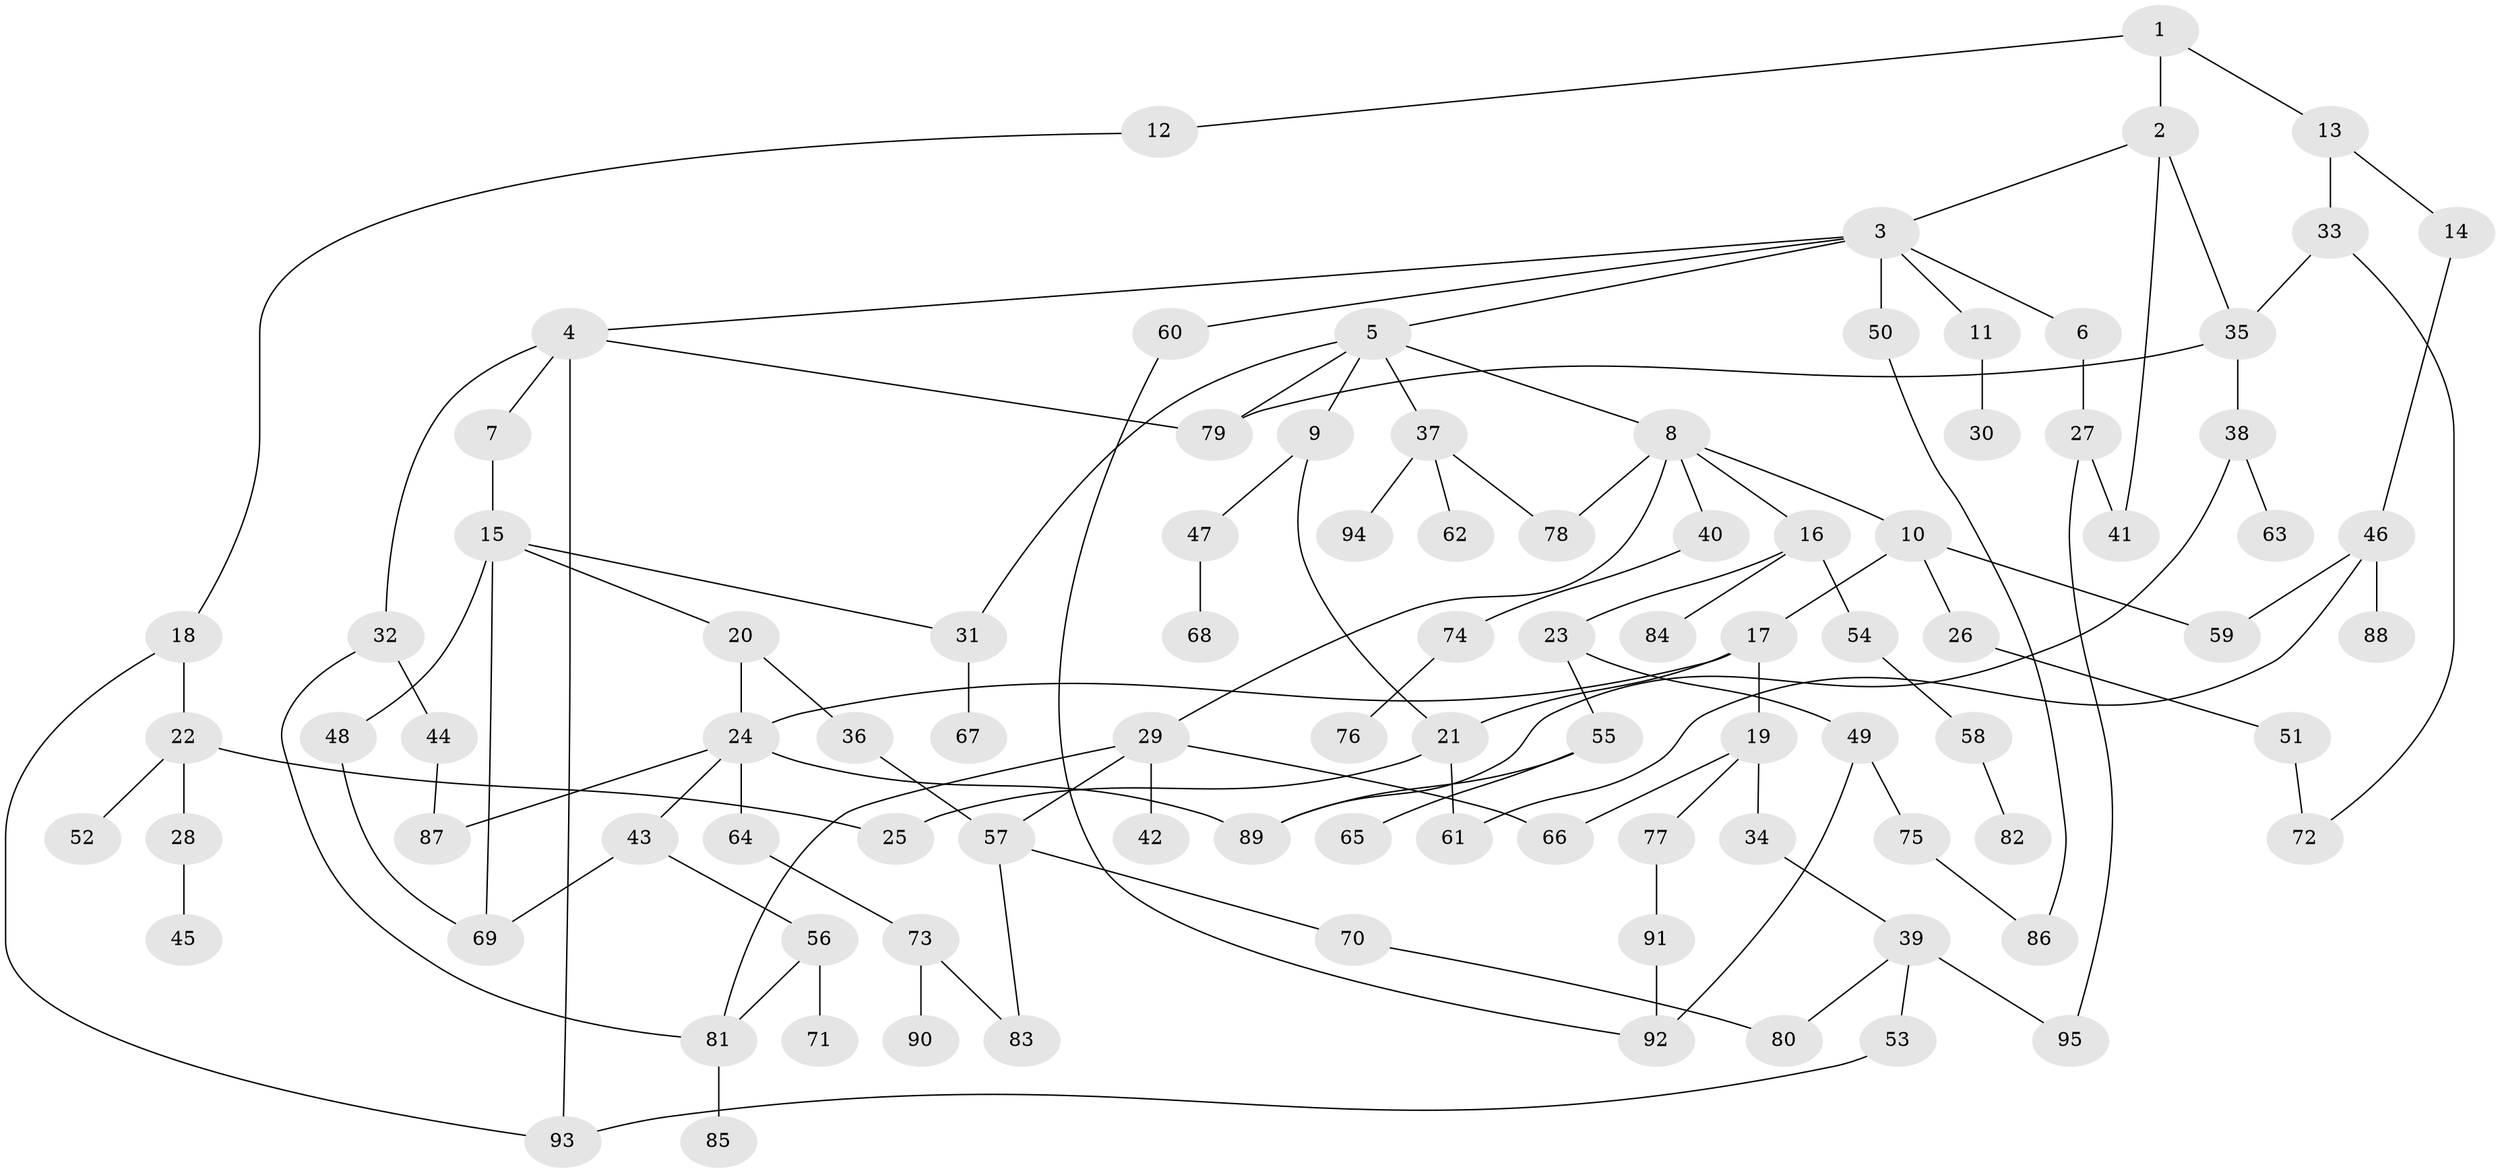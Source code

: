// coarse degree distribution, {4: 0.18032786885245902, 10: 0.01639344262295082, 7: 0.03278688524590164, 2: 0.3442622950819672, 6: 0.03278688524590164, 5: 0.06557377049180328, 1: 0.21311475409836064, 3: 0.11475409836065574}
// Generated by graph-tools (version 1.1) at 2025/51/02/27/25 19:51:40]
// undirected, 95 vertices, 123 edges
graph export_dot {
graph [start="1"]
  node [color=gray90,style=filled];
  1;
  2;
  3;
  4;
  5;
  6;
  7;
  8;
  9;
  10;
  11;
  12;
  13;
  14;
  15;
  16;
  17;
  18;
  19;
  20;
  21;
  22;
  23;
  24;
  25;
  26;
  27;
  28;
  29;
  30;
  31;
  32;
  33;
  34;
  35;
  36;
  37;
  38;
  39;
  40;
  41;
  42;
  43;
  44;
  45;
  46;
  47;
  48;
  49;
  50;
  51;
  52;
  53;
  54;
  55;
  56;
  57;
  58;
  59;
  60;
  61;
  62;
  63;
  64;
  65;
  66;
  67;
  68;
  69;
  70;
  71;
  72;
  73;
  74;
  75;
  76;
  77;
  78;
  79;
  80;
  81;
  82;
  83;
  84;
  85;
  86;
  87;
  88;
  89;
  90;
  91;
  92;
  93;
  94;
  95;
  1 -- 2;
  1 -- 12;
  1 -- 13;
  2 -- 3;
  2 -- 41;
  2 -- 35;
  3 -- 4;
  3 -- 5;
  3 -- 6;
  3 -- 11;
  3 -- 50;
  3 -- 60;
  4 -- 7;
  4 -- 32;
  4 -- 93;
  4 -- 79;
  5 -- 8;
  5 -- 9;
  5 -- 37;
  5 -- 79;
  5 -- 31;
  6 -- 27;
  7 -- 15;
  8 -- 10;
  8 -- 16;
  8 -- 29;
  8 -- 40;
  8 -- 78;
  9 -- 21;
  9 -- 47;
  10 -- 17;
  10 -- 26;
  10 -- 59;
  11 -- 30;
  12 -- 18;
  13 -- 14;
  13 -- 33;
  14 -- 46;
  15 -- 20;
  15 -- 31;
  15 -- 48;
  15 -- 69;
  16 -- 23;
  16 -- 54;
  16 -- 84;
  17 -- 19;
  17 -- 24;
  17 -- 21;
  18 -- 22;
  18 -- 93;
  19 -- 34;
  19 -- 66;
  19 -- 77;
  20 -- 36;
  20 -- 24;
  21 -- 61;
  21 -- 25;
  22 -- 25;
  22 -- 28;
  22 -- 52;
  23 -- 49;
  23 -- 55;
  24 -- 43;
  24 -- 64;
  24 -- 87;
  24 -- 89;
  26 -- 51;
  27 -- 95;
  27 -- 41;
  28 -- 45;
  29 -- 42;
  29 -- 57;
  29 -- 81;
  29 -- 66;
  31 -- 67;
  32 -- 44;
  32 -- 81;
  33 -- 35;
  33 -- 72;
  34 -- 39;
  35 -- 38;
  35 -- 79;
  36 -- 57;
  37 -- 62;
  37 -- 94;
  37 -- 78;
  38 -- 63;
  38 -- 89;
  39 -- 53;
  39 -- 95;
  39 -- 80;
  40 -- 74;
  43 -- 56;
  43 -- 69;
  44 -- 87;
  46 -- 59;
  46 -- 61;
  46 -- 88;
  47 -- 68;
  48 -- 69;
  49 -- 75;
  49 -- 92;
  50 -- 86;
  51 -- 72;
  53 -- 93;
  54 -- 58;
  55 -- 65;
  55 -- 89;
  56 -- 71;
  56 -- 81;
  57 -- 70;
  57 -- 83;
  58 -- 82;
  60 -- 92;
  64 -- 73;
  70 -- 80;
  73 -- 83;
  73 -- 90;
  74 -- 76;
  75 -- 86;
  77 -- 91;
  81 -- 85;
  91 -- 92;
}
